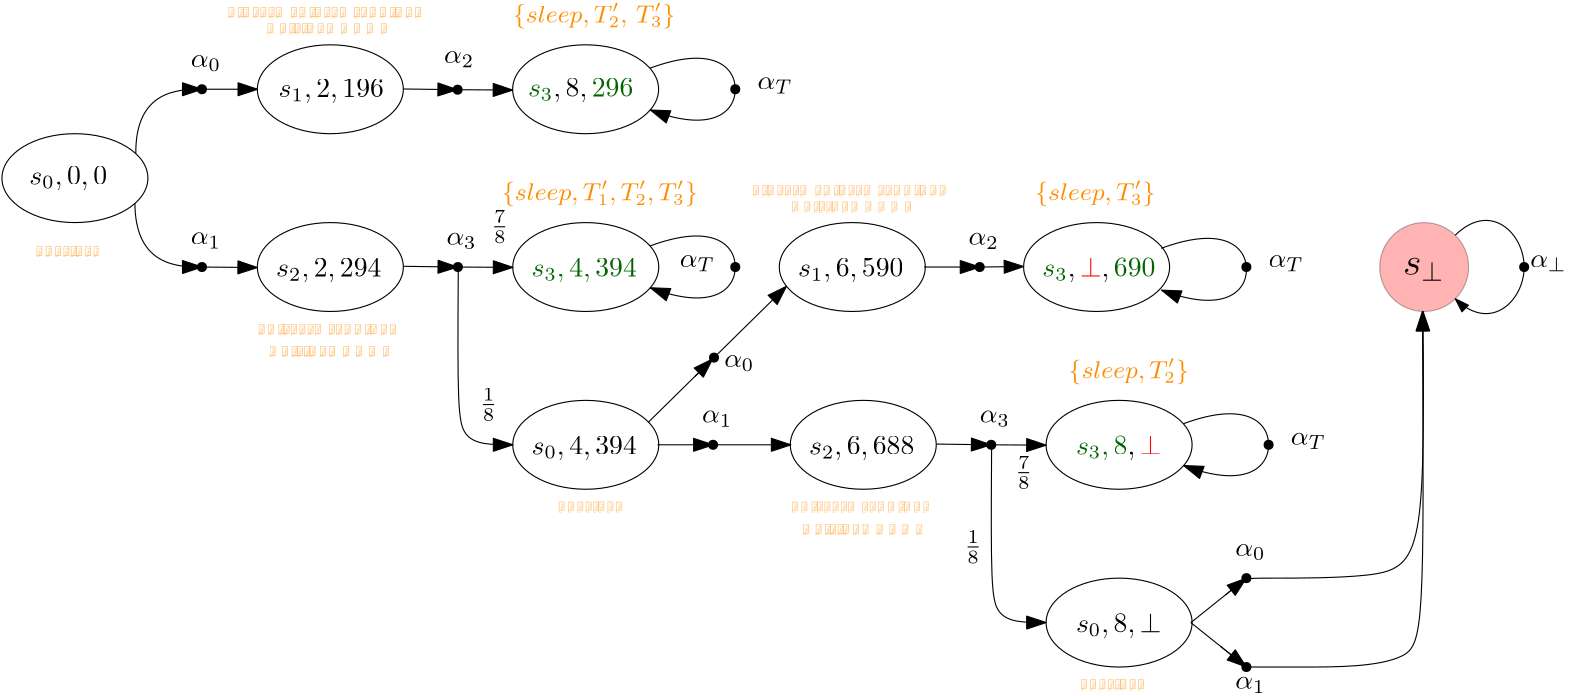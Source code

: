 <?xml version="1.0"?>
<!DOCTYPE ipe SYSTEM "ipe.dtd">
<ipe version="70206" creator="Ipe 7.2.6">
<info created="D:20180215123956" modified="D:20180511114412"/>
<preamble>\usepackage{color}
%\renewcommand{\rmdefault}{\sfdefault}
%\usepackage{sansmathfonts}
\usepackage{latexsym}
%\usepackage[sfdefault,lf]{carlito}
%% The &apos;lf&apos; option for lining figures
%% The &apos;sfdefault&apos; option to make the base font sans serif
\usepackage[T1]{fontenc}
%\renewcommand*\oldstylenums[1]{\carlitoOsF #1}</preamble>
<ipestyle name="basic">
<symbol name="arrow/arc(spx)">
<path stroke="sym-stroke" fill="sym-stroke" pen="sym-pen">
0 0 m
-1 0.333 l
-1 -0.333 l
h
</path>
</symbol>
<symbol name="arrow/farc(spx)">
<path stroke="sym-stroke" fill="white" pen="sym-pen">
0 0 m
-1 0.333 l
-1 -0.333 l
h
</path>
</symbol>
<symbol name="arrow/ptarc(spx)">
<path stroke="sym-stroke" fill="sym-stroke" pen="sym-pen">
0 0 m
-1 0.333 l
-0.8 0 l
-1 -0.333 l
h
</path>
</symbol>
<symbol name="arrow/fptarc(spx)">
<path stroke="sym-stroke" fill="white" pen="sym-pen">
0 0 m
-1 0.333 l
-0.8 0 l
-1 -0.333 l
h
</path>
</symbol>
<symbol name="mark/circle(sx)" transformations="translations">
<path fill="sym-stroke">
0.6 0 0 0.6 0 0 e
0.4 0 0 0.4 0 0 e
</path>
</symbol>
<symbol name="mark/disk(sx)" transformations="translations">
<path fill="sym-stroke">
0.6 0 0 0.6 0 0 e
</path>
</symbol>
<symbol name="mark/fdisk(sfx)" transformations="translations">
<group>
<path fill="sym-fill">
0.5 0 0 0.5 0 0 e
</path>
<path fill="sym-stroke" fillrule="eofill">
0.6 0 0 0.6 0 0 e
0.4 0 0 0.4 0 0 e
</path>
</group>
</symbol>
<symbol name="mark/box(sx)" transformations="translations">
<path fill="sym-stroke" fillrule="eofill">
-0.6 -0.6 m
0.6 -0.6 l
0.6 0.6 l
-0.6 0.6 l
h
-0.4 -0.4 m
0.4 -0.4 l
0.4 0.4 l
-0.4 0.4 l
h
</path>
</symbol>
<symbol name="mark/square(sx)" transformations="translations">
<path fill="sym-stroke">
-0.6 -0.6 m
0.6 -0.6 l
0.6 0.6 l
-0.6 0.6 l
h
</path>
</symbol>
<symbol name="mark/fsquare(sfx)" transformations="translations">
<group>
<path fill="sym-fill">
-0.5 -0.5 m
0.5 -0.5 l
0.5 0.5 l
-0.5 0.5 l
h
</path>
<path fill="sym-stroke" fillrule="eofill">
-0.6 -0.6 m
0.6 -0.6 l
0.6 0.6 l
-0.6 0.6 l
h
-0.4 -0.4 m
0.4 -0.4 l
0.4 0.4 l
-0.4 0.4 l
h
</path>
</group>
</symbol>
<symbol name="mark/cross(sx)" transformations="translations">
<group>
<path fill="sym-stroke">
-0.43 -0.57 m
0.57 0.43 l
0.43 0.57 l
-0.57 -0.43 l
h
</path>
<path fill="sym-stroke">
-0.43 0.57 m
0.57 -0.43 l
0.43 -0.57 l
-0.57 0.43 l
h
</path>
</group>
</symbol>
<symbol name="arrow/fnormal(spx)">
<path stroke="sym-stroke" fill="white" pen="sym-pen">
0 0 m
-1 0.333 l
-1 -0.333 l
h
</path>
</symbol>
<symbol name="arrow/pointed(spx)">
<path stroke="sym-stroke" fill="sym-stroke" pen="sym-pen">
0 0 m
-1 0.333 l
-0.8 0 l
-1 -0.333 l
h
</path>
</symbol>
<symbol name="arrow/fpointed(spx)">
<path stroke="sym-stroke" fill="white" pen="sym-pen">
0 0 m
-1 0.333 l
-0.8 0 l
-1 -0.333 l
h
</path>
</symbol>
<symbol name="arrow/linear(spx)">
<path stroke="sym-stroke" pen="sym-pen">
-1 0.333 m
0 0 l
-1 -0.333 l
</path>
</symbol>
<symbol name="arrow/fdouble(spx)">
<path stroke="sym-stroke" fill="white" pen="sym-pen">
0 0 m
-1 0.333 l
-1 -0.333 l
h
-1 0 m
-2 0.333 l
-2 -0.333 l
h
</path>
</symbol>
<symbol name="arrow/double(spx)">
<path stroke="sym-stroke" fill="sym-stroke" pen="sym-pen">
0 0 m
-1 0.333 l
-1 -0.333 l
h
-1 0 m
-2 0.333 l
-2 -0.333 l
h
</path>
</symbol>
<pen name="heavier" value="0.8"/>
<pen name="fat" value="1.2"/>
<pen name="ultrafat" value="2"/>
<symbolsize name="large" value="5"/>
<symbolsize name="small" value="2"/>
<symbolsize name="tiny" value="1.1"/>
<arrowsize name="large" value="10"/>
<arrowsize name="small" value="5"/>
<arrowsize name="tiny" value="3"/>
<color name="red" value="1 0 0"/>
<color name="green" value="0 1 0"/>
<color name="blue" value="0 0 1"/>
<color name="yellow" value="1 1 0"/>
<color name="orange" value="1 0.647 0"/>
<color name="gold" value="1 0.843 0"/>
<color name="purple" value="0.627 0.125 0.941"/>
<color name="gray" value="0.745"/>
<color name="brown" value="0.647 0.165 0.165"/>
<color name="navy" value="0 0 0.502"/>
<color name="pink" value="1 0.753 0.796"/>
<color name="seagreen" value="0.18 0.545 0.341"/>
<color name="turquoise" value="0.251 0.878 0.816"/>
<color name="violet" value="0.933 0.51 0.933"/>
<color name="darkblue" value="0 0 0.545"/>
<color name="darkcyan" value="0 0.545 0.545"/>
<color name="darkgray" value="0.663"/>
<color name="darkgreen" value="0 0.392 0"/>
<color name="darkmagenta" value="0.545 0 0.545"/>
<color name="darkorange" value="1 0.549 0"/>
<color name="darkred" value="0.545 0 0"/>
<color name="lightblue" value="0.678 0.847 0.902"/>
<color name="lightcyan" value="0.878 1 1"/>
<color name="lightgray" value="0.827"/>
<color name="lightgreen" value="0.565 0.933 0.565"/>
<color name="lightyellow" value="1 1 0.878"/>
<dashstyle name="dashed" value="[4] 0"/>
<dashstyle name="dotted" value="[1 3] 0"/>
<dashstyle name="dash dotted" value="[4 2 1 2] 0"/>
<dashstyle name="dash dot dotted" value="[4 2 1 2 1 2] 0"/>
<textsize name="large" value="\large"/>
<textsize name="Large" value="\Large"/>
<textsize name="LARGE" value="\LARGE"/>
<textsize name="huge" value="\huge"/>
<textsize name="Huge" value="\Huge"/>
<textsize name="small" value="\small"/>
<textsize name="footnote" value="\footnotesize"/>
<textsize name="tiny" value="\tiny"/>
<textstyle name="center" begin="\begin{center}" end="\end{center}"/>
<textstyle name="itemize" begin="\begin{itemize}" end="\end{itemize}"/>
<textstyle name="item" begin="\begin{itemize}\item{}" end="\end{itemize}"/>
<gridsize name="4 pts" value="4"/>
<gridsize name="8 pts (~3 mm)" value="8"/>
<gridsize name="16 pts (~6 mm)" value="16"/>
<gridsize name="32 pts (~12 mm)" value="32"/>
<gridsize name="10 pts (~3.5 mm)" value="10"/>
<gridsize name="20 pts (~7 mm)" value="20"/>
<gridsize name="14 pts (~5 mm)" value="14"/>
<gridsize name="28 pts (~10 mm)" value="28"/>
<gridsize name="56 pts (~20 mm)" value="56"/>
<anglesize name="90 deg" value="90"/>
<anglesize name="60 deg" value="60"/>
<anglesize name="45 deg" value="45"/>
<anglesize name="30 deg" value="30"/>
<anglesize name="22.5 deg" value="22.5"/>
<opacity name="10%" value="0.1"/>
<opacity name="30%" value="0.3"/>
<opacity name="50%" value="0.5"/>
<opacity name="75%" value="0.75"/>
<tiling name="falling" angle="-60" step="4" width="1"/>
<tiling name="rising" angle="30" step="4" width="1"/>
</ipestyle>
<page>
<layer name="alpha"/>
<view layers="alpha" active="alpha"/>
<path layer="alpha" matrix="1.64199 0 0 1 -20.5436 0" stroke="black">
16 0 0 16 48 752 e
</path>
<text matrix="0.820994 0 0 1 5.72818 1.73928" transformations="translations" pos="44 748" stroke="black" type="label" width="27.958" height="6.428" depth="1.93" valign="baseline" style="math">s_0, 0, 0</text>
<path matrix="1.64199 0 0 1 71.4077 32" stroke="black">
16 0 0 16 48 752 e
</path>
<text matrix="0.820994 0 0 1 95.449 33.193" transformations="translations" pos="44 748" stroke="black" type="label" width="37.92" height="6.428" depth="1.93" valign="baseline" style="math">s_1, 2, 196</text>
<path matrix="1.64199 0 0 1 71.4077 -32" stroke="black">
16 0 0 16 48 752 e
</path>
<text matrix="0.820994 0 0 1 94.5473 -31.453" transformations="translations" pos="44 748" stroke="black" type="label" width="37.92" height="6.428" depth="1.93" valign="baseline" style="math">s_2, 2, 294</text>
<path matrix="1.64199 0 0 1 163.31 32" stroke="black">
16 0 0 16 48 752 e
</path>
<text matrix="0.820994 0 0 1 185.221 33.349" transformations="translations" pos="44 748" stroke="black" type="label" width="37.92" height="6.428" depth="1.93" valign="baseline" style="math">{\color{darkgreen}s_3}, {8}, {\color{darkgreen}296}</text>
<path matrix="1.64199 0 0 1 163.359 -32" stroke="black">
16 0 0 16 48 752 e
</path>
<text matrix="0.820994 0 0 1 186.499 -31.453" transformations="translations" pos="44 748" stroke="black" type="label" width="37.92" height="6.428" depth="1.93" valign="baseline" style="math">{\color{darkgreen}s_3, 4, 394}</text>
<path matrix="1.64199 0 0 1 163.359 -96" stroke="black">
16 0 0 16 48 752 e
</path>
<text matrix="0.820994 0 0 1 186.499 -95.453" transformations="translations" pos="44 748" stroke="black" type="label" width="37.92" height="6.428" depth="1.93" valign="baseline" style="math">s_0, 4, 394</text>
<path matrix="1.64199 0 0 1 259.31 -32" stroke="black">
16 0 0 16 48 752 e
</path>
<text matrix="0.820994 0 0 1 282.45 -31.453" transformations="translations" pos="44 748" stroke="black" type="label" width="37.92" height="6.428" depth="1.93" valign="baseline" style="math">s_1, 6, 590</text>
<path matrix="1.64199 0 0 1 347.262 -32" stroke="black">
16 0 0 16 48 752 e
</path>
<text matrix="0.820994 0 0 1 370.402 -31.453" transformations="translations" pos="44 748" stroke="black" type="label" width="40.688" height="6.926" depth="1.93" valign="baseline" style="math">{\color{darkgreen}s_3}, {\color{red}\bot}, {\color{darkgreen}690}</text>
<path matrix="1.64199 0 0 1 263.262 -96" stroke="black">
16 0 0 16 48 752 e
</path>
<text matrix="0.820994 0 0 1 286.402 -95.453" transformations="translations" pos="44 748" stroke="black" type="label" width="37.92" height="6.428" depth="1.93" valign="baseline" style="math">s_2, 6, 688</text>
<path matrix="1 0 0 1 16 32" stroke="black" fill="red" opacity="30%">
16 0 0 16 528 688 e
</path>
<text matrix="1 0 0 1 12.3536 37.1997" transformations="translations" pos="524 680" stroke="black" type="label" width="14.864" height="6.179" depth="2.15" valign="baseline" size="Large" style="math">s_\bot</text>
<path stroke="black" arrow="normal/normal">
80.193 760.819 m
80 784
96 784
104 784 c
</path>
<path stroke="black" arrow="normal/normal">
104 784 m
124 784 l
</path>
<use name="mark/disk(sx)" pos="104 784" size="normal" stroke="black"/>
<path stroke="black" arrow="normal/normal">
79.8655 742.887 m
80 720
96 720
104 720 c
</path>
<path stroke="black" arrow="normal/normal">
104 720 m
123.953 719.817 l
</path>
<use name="mark/disk(sx)" pos="104 720" size="normal" stroke="black"/>
<path stroke="black" arrow="normal/normal">
176.491 720.261 m
196 720 l
</path>
<path stroke="black" arrow="normal/normal">
196 720 m
215.904 719.872 l
</path>
<use name="mark/disk(sx)" pos="196.142 719.999" size="normal" stroke="black"/>
<path stroke="black" arrow="normal/normal">
196.286 719.998 m
196 672
196 656
208 656
215.903 656.018 c
</path>
<path stroke="black" arrow="normal/normal">
265.31 727.581 m
288 736
304 720
288 704
265.408 712.531 c
</path>
<path stroke="black" arrow="normal/normal">
268 656 m
288 656 l
</path>
<path matrix="1 0 0 1 4 64" stroke="black" arrow="normal/normal">
360 656 m
380 656 l
</path>
<use matrix="1 0 0 1 4 64" name="mark/disk(sx)" pos="380 656" size="normal" stroke="black"/>
<path stroke="black" fill="red" arrow="normal/normal">
264.753 664.181 m
314.44 713.078 l
</path>
<path stroke="black" fill="red" arrow="normal/normal">
281.404 680.567 m
287.844 686.905 l
</path>
<use name="mark/disk(sx)" pos="288.339 687.392" size="normal" stroke="black"/>
<path stroke="black" fill="red" arrow="normal/normal">
384 720 m
399.807 720.178 l
</path>
<use name="mark/disk(sx)" pos="288 656" size="normal" stroke="black"/>
<path matrix="1 0 0 1 16 32" stroke="black" arrow="normal/small">
539.178 699.448 m
552 712
576 688
552 664
539.195 676.569 c
</path>
<text transformations="translations" pos="100 792" stroke="black" type="label" width="10.842" height="4.294" depth="1.49" valign="baseline" style="math">\alpha_0</text>
<text matrix="1 0 0 1 0 0.184588" transformations="translations" pos="100 728" stroke="black" type="label" width="10.842" height="4.294" depth="1.49" valign="baseline" style="math">\alpha_1</text>
<text matrix="1 0 0 1 -44.8704 1.4273" transformations="translations" pos="236 792" stroke="black" type="label" width="10.842" height="4.294" depth="1.49" valign="baseline" style="math">\alpha_2</text>
<text transformations="translations" pos="192 728" stroke="black" type="label" width="10.842" height="4.294" depth="1.49" valign="baseline" style="math">\alpha_3</text>
<text matrix="1 0 0 1 -8 0" transformations="translations" pos="300 684" stroke="black" type="label" width="10.842" height="4.294" depth="1.49" valign="baseline" style="math">\alpha_0</text>
<text matrix="1 0 0 1 -16 -20" transformations="translations" pos="300 684" stroke="black" type="label" width="10.842" height="4.294" depth="1.49" valign="baseline" style="math">\alpha_1</text>
<text transformations="translations" pos="380 728" stroke="black" type="label" width="10.842" height="4.294" depth="1.49" valign="baseline" style="math">\alpha_2</text>
<text matrix="1 0 0 1 8 24" transformations="translations" pos="200 708" stroke="black" type="label" width="6.362" height="8.422" depth="3.43" valign="baseline" style="math">\frac{7}{8}</text>
<text matrix="1 0 0 1 0 -4" transformations="translations" pos="204 672" stroke="black" type="label" width="6.362" height="8.422" depth="3.43" valign="baseline" style="math">\frac{1}{8}</text>
<path stroke="black" arrow="normal/normal">
288 656 m
316 656 l
</path>
<path matrix="1 0 0 1 -0.0470119 63.8376" stroke="black" arrow="normal/normal">
176.491 720.261 m
196 720 l
</path>
<path matrix="1 0 0 1 -0.0470119 63.8376" stroke="black" arrow="normal/normal">
196 720 m
215.904 719.872 l
</path>
<use name="mark/disk(sx)" pos="196.051 783.837" size="normal" stroke="black"/>
<path matrix="1 0 0 1 192 -64" stroke="black" arrow="normal/normal">
176.491 720.261 m
196 720 l
</path>
<path matrix="1 0 0 1 192 -64" stroke="black" arrow="normal/normal">
196 720 m
215.904 719.872 l
</path>
<use matrix="1 0 0 1 192 -64" name="mark/disk(sx)" pos="196.142 719.999" size="normal" stroke="black"/>
<path matrix="1 0 0 1 192 -64" stroke="black" arrow="normal/normal">
196.286 719.998 m
196 672
196 656
208 656
215.903 656.018 c
</path>
<text matrix="1 0 0 1 192 -64" transformations="translations" pos="192 728" stroke="black" type="label" width="10.842" height="4.294" depth="1.49" valign="baseline" style="math">\alpha_3</text>
<path matrix="1.64199 0 0 1 355.359 -96" stroke="black">
16 0 0 16 48 752 e
</path>
<text matrix="0.820994 0 0 1 382.499 -95.453" transformations="translations" pos="44 748" stroke="black" type="label" width="30.725" height="6.926" depth="1.93" valign="baseline" style="math">{\color{darkgreen}s_3, 8}, {\color{red} \bot}</text>
<path matrix="1 0 0 1 192 -64" stroke="black" arrow="normal/normal">
265.31 727.581 m
288 736
304 720
288 704
265.408 712.531 c
</path>
<path matrix="1 0 0 1 0 64" stroke="black" arrow="normal/normal">
265.31 727.581 m
288 736
304 720
288 704
265.408 712.531 c
</path>
<path matrix="1.64199 0 0 1 355.359 -160" stroke="black">
16 0 0 16 48 752 e
</path>
<text matrix="0.820994 0 0 1 382.499 -159.453" transformations="translations" pos="44 748" stroke="black" type="label" width="30.725" height="6.926" depth="1.93" valign="baseline" style="math">s_0, 8, \bot</text>
<path stroke="black" arrow="normal/normal">
460 592 m
480 608 l
</path>
<path stroke="black" arrow="normal/normal">
460 592 m
480 576 l
</path>
<use name="mark/disk(sx)" pos="480 608" size="normal" stroke="black"/>
<use name="mark/disk(sx)" pos="480 576" size="normal" stroke="black"/>
<text matrix="1 0 0 1 376 -159.815" transformations="translations" pos="100 728" stroke="black" type="label" width="10.842" height="4.294" depth="1.49" valign="baseline" style="math">\alpha_1</text>
<text matrix="1 0 0 1 376 -176" transformations="translations" pos="100 792" stroke="black" type="label" width="10.842" height="4.294" depth="1.49" valign="baseline" style="math">\alpha_0</text>
<path stroke="black" arrow="normal/normal">
470.666 583.467 m
480 576
480 576
496 576
544 576
544 592
543.374 704.012 c
</path>
<path stroke="black" arrow="normal/normal">
472.417 601.934 m
477.567 606.054
480 608
484 608
528 608
543.385 614.543
544 656
543.588 704.005 c
</path>
<path matrix="1 0 0 1 184.034 -0.849" stroke="black" arrow="normal/normal">
265.31 727.581 m
288 736
304 720
288 704
265.408 712.531 c
</path>
<text matrix="1 0 0 1 -16 0" transformations="translations" pos="232 808" stroke="darkorange" type="label" width="58.383" height="7.131" depth="2.24" valign="baseline" size="small" style="math">\{sleep, T&apos;_2, \, T&apos;_3\}</text>
<text matrix="1 0 0 1 -20 -64" transformations="translations" pos="232 808" stroke="darkorange" type="label" width="70.47" height="7.131" depth="2.24" valign="baseline" size="small" style="math">\{sleep, T&apos;_1, T&apos;_2, T&apos;_3\}</text>
<text matrix="1 0 0 1 -12 0" transformations="translations" pos="416 744" stroke="darkorange" type="label" width="43.224" height="7.131" depth="2.24" valign="baseline" size="small" style="math">\{sleep, T&apos;_3\}</text>
<text matrix="1 0 0 1 -8 0" transformations="translations" pos="424 680" stroke="darkorange" type="label" width="43.224" height="7.131" depth="2.24" valign="baseline" size="small" style="math">\{sleep, T&apos;_2\}</text>
<use matrix="1 0 0 1 -8 0" name="mark/disk(sx)" pos="304 784" size="normal" stroke="black"/>
<text matrix="1 0 0 1 -12 0" transformations="translations" pos="316 784" stroke="black" type="label" width="12.649" height="4.294" depth="1.49" valign="baseline" style="math">\alpha_T</text>
<use matrix="1 0 0 1 -8 -64" name="mark/disk(sx)" pos="304 784" size="normal" stroke="black"/>
<text matrix="1 0 0 1 -40 -64" transformations="translations" pos="316 784" stroke="black" type="label" width="12.649" height="4.294" depth="1.49" valign="baseline" style="math">\alpha_T</text>
<use matrix="1 0 0 1 176 -64" name="mark/disk(sx)" pos="304 784" size="normal" stroke="black"/>
<text matrix="1 0 0 1 172 -64" transformations="translations" pos="316 784" stroke="black" type="label" width="12.649" height="4.294" depth="1.49" valign="baseline" style="math">\alpha_T</text>
<use matrix="1 0 0 1 184 -128" name="mark/disk(sx)" pos="304 784" size="normal" stroke="black"/>
<text matrix="1 0 0 1 180 -128" transformations="translations" pos="316 784" stroke="black" type="label" width="12.649" height="4.294" depth="1.49" valign="baseline" style="math">\alpha_T</text>
<use matrix="1 0 0 1 276 -64" name="mark/disk(sx)" pos="304 784" size="normal" stroke="black"/>
<text matrix="1 0 0 1 266.154 -64.0595" transformations="translations" pos="316 784" stroke="black" type="label" width="13.098" height="4.294" depth="1.49" valign="baseline" style="math">\alpha_\bot</text>
<text matrix="1 0 0 1 196.651 -64.516" transformations="translations" pos="200 708" stroke="black" type="label" width="6.362" height="8.422" depth="3.43" valign="baseline" style="math">\frac{7}{8}</text>
<text matrix="1 0 0 1 174.449 -55.2639" transformations="translations" pos="204 672" stroke="black" type="label" width="6.362" height="8.422" depth="3.43" valign="baseline" style="math">\frac{1}{8}</text>
<text matrix="1 0 0 1 -36 -28" transformations="translations" pos="80 752" stroke="darkorange" type="label" width="24.347" height="3.74" depth="1.24" valign="baseline" size="tiny">\{active\}</text>
<text matrix="1 0 0 1 340 -184" transformations="translations" pos="80 752" stroke="darkorange" type="label" width="24.347" height="3.74" depth="1.24" valign="baseline" size="tiny">\{active\}</text>
<text matrix="1 0 0 1 41.9596 -14.1547" transformations="translations" pos="260 760" stroke="darkorange" type="label" width="70.275" height="3.737" depth="1.68" valign="baseline" size="tiny">\{intermediate\_sending,</text>
<text matrix="1 0 0 1 76 4" transformations="translations" pos="240 736" stroke="darkorange" type="label" width="44.869" height="3.737" depth="1.68" valign="baseline" size="tiny">waiting\_ACK\}</text>
<text matrix="1 0 0 1 -146.846 50.0023" transformations="translations" pos="260 760" stroke="darkorange" type="label" width="70.275" height="3.737" depth="1.68" valign="baseline" size="tiny">\{intermediate\_sending,</text>
<text matrix="1 0 0 1 -112.806 68.157" transformations="translations" pos="240 736" stroke="darkorange" type="label" width="44.869" height="3.737" depth="1.68" valign="baseline" size="tiny">waiting\_ACK\}</text>
<text matrix="1 0 0 1 152 -120" transformations="translations" pos="80 752" stroke="darkorange" type="label" width="24.347" height="3.74" depth="1.24" valign="baseline" size="tiny">\{active\}</text>
<text matrix="1 0 0 1 60 -136" transformations="translations" pos="260 760" stroke="darkorange" type="label" width="44.869" height="3.737" depth="1.68" valign="baseline" size="tiny">waiting\_ACK\}</text>
<text matrix="1 0 0 1 56 -128" transformations="translations" pos="260 760" stroke="darkorange" type="label" width="50.112" height="3.737" depth="1.68" valign="baseline" size="tiny">\{direct\_sending,</text>
<text matrix="1 0 0 1 -132 -72" transformations="translations" pos="260 760" stroke="darkorange" type="label" width="44.869" height="3.737" depth="1.68" valign="baseline" size="tiny">waiting\_ACK\}</text>
<text matrix="1 0 0 1 -136 -64" transformations="translations" pos="260 760" stroke="darkorange" type="label" width="50.112" height="3.737" depth="1.68" valign="baseline" size="tiny">\{direct\_sending,</text>
</page>
</ipe>
